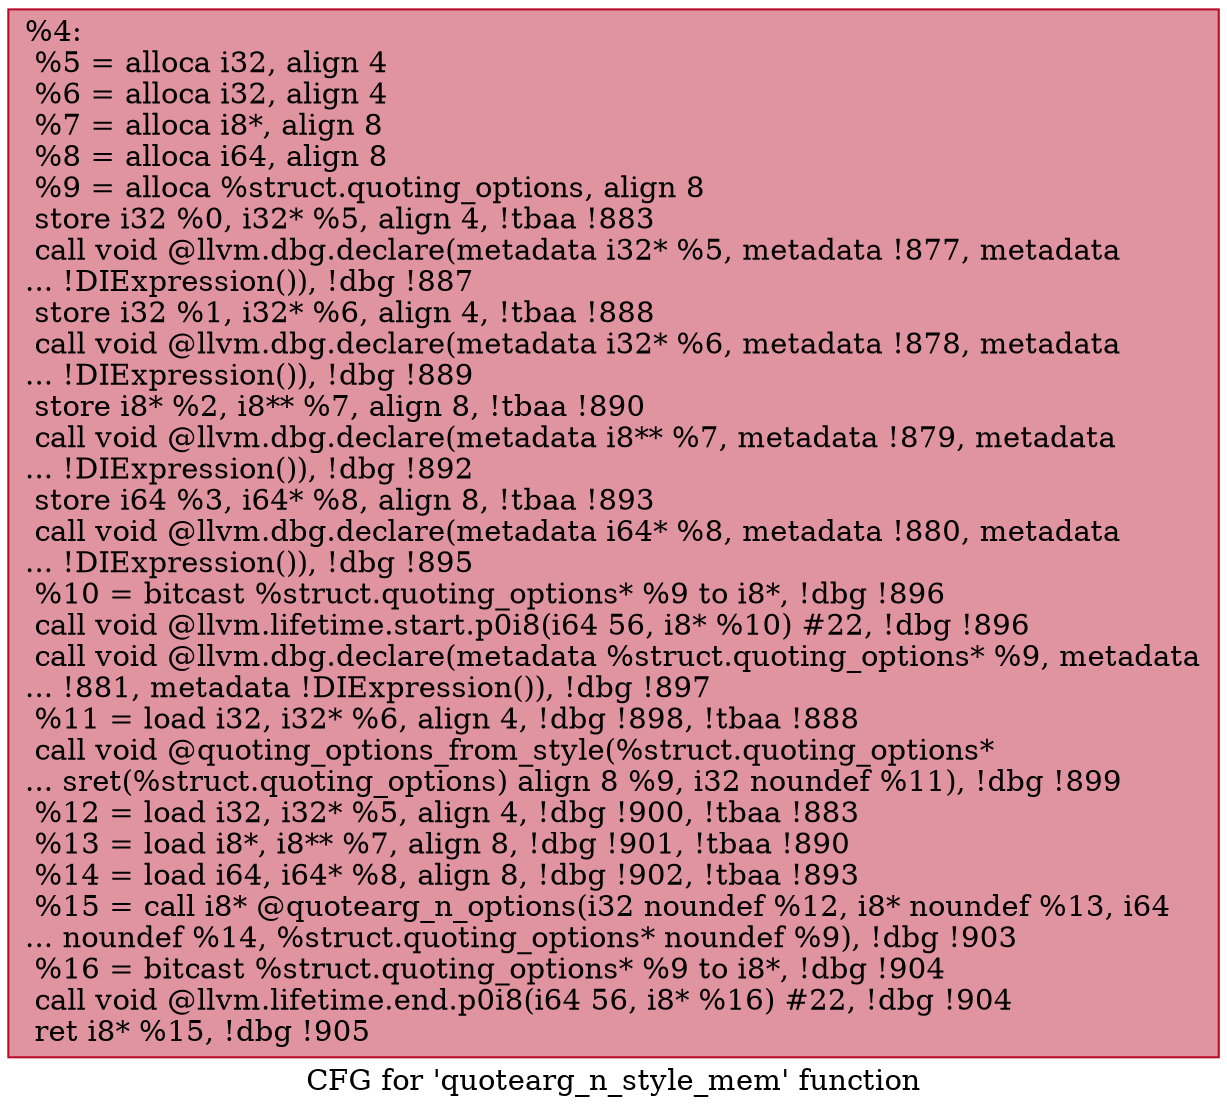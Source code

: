 digraph "CFG for 'quotearg_n_style_mem' function" {
	label="CFG for 'quotearg_n_style_mem' function";

	Node0x145c700 [shape=record,color="#b70d28ff", style=filled, fillcolor="#b70d2870",label="{%4:\l  %5 = alloca i32, align 4\l  %6 = alloca i32, align 4\l  %7 = alloca i8*, align 8\l  %8 = alloca i64, align 8\l  %9 = alloca %struct.quoting_options, align 8\l  store i32 %0, i32* %5, align 4, !tbaa !883\l  call void @llvm.dbg.declare(metadata i32* %5, metadata !877, metadata\l... !DIExpression()), !dbg !887\l  store i32 %1, i32* %6, align 4, !tbaa !888\l  call void @llvm.dbg.declare(metadata i32* %6, metadata !878, metadata\l... !DIExpression()), !dbg !889\l  store i8* %2, i8** %7, align 8, !tbaa !890\l  call void @llvm.dbg.declare(metadata i8** %7, metadata !879, metadata\l... !DIExpression()), !dbg !892\l  store i64 %3, i64* %8, align 8, !tbaa !893\l  call void @llvm.dbg.declare(metadata i64* %8, metadata !880, metadata\l... !DIExpression()), !dbg !895\l  %10 = bitcast %struct.quoting_options* %9 to i8*, !dbg !896\l  call void @llvm.lifetime.start.p0i8(i64 56, i8* %10) #22, !dbg !896\l  call void @llvm.dbg.declare(metadata %struct.quoting_options* %9, metadata\l... !881, metadata !DIExpression()), !dbg !897\l  %11 = load i32, i32* %6, align 4, !dbg !898, !tbaa !888\l  call void @quoting_options_from_style(%struct.quoting_options*\l... sret(%struct.quoting_options) align 8 %9, i32 noundef %11), !dbg !899\l  %12 = load i32, i32* %5, align 4, !dbg !900, !tbaa !883\l  %13 = load i8*, i8** %7, align 8, !dbg !901, !tbaa !890\l  %14 = load i64, i64* %8, align 8, !dbg !902, !tbaa !893\l  %15 = call i8* @quotearg_n_options(i32 noundef %12, i8* noundef %13, i64\l... noundef %14, %struct.quoting_options* noundef %9), !dbg !903\l  %16 = bitcast %struct.quoting_options* %9 to i8*, !dbg !904\l  call void @llvm.lifetime.end.p0i8(i64 56, i8* %16) #22, !dbg !904\l  ret i8* %15, !dbg !905\l}"];
}
